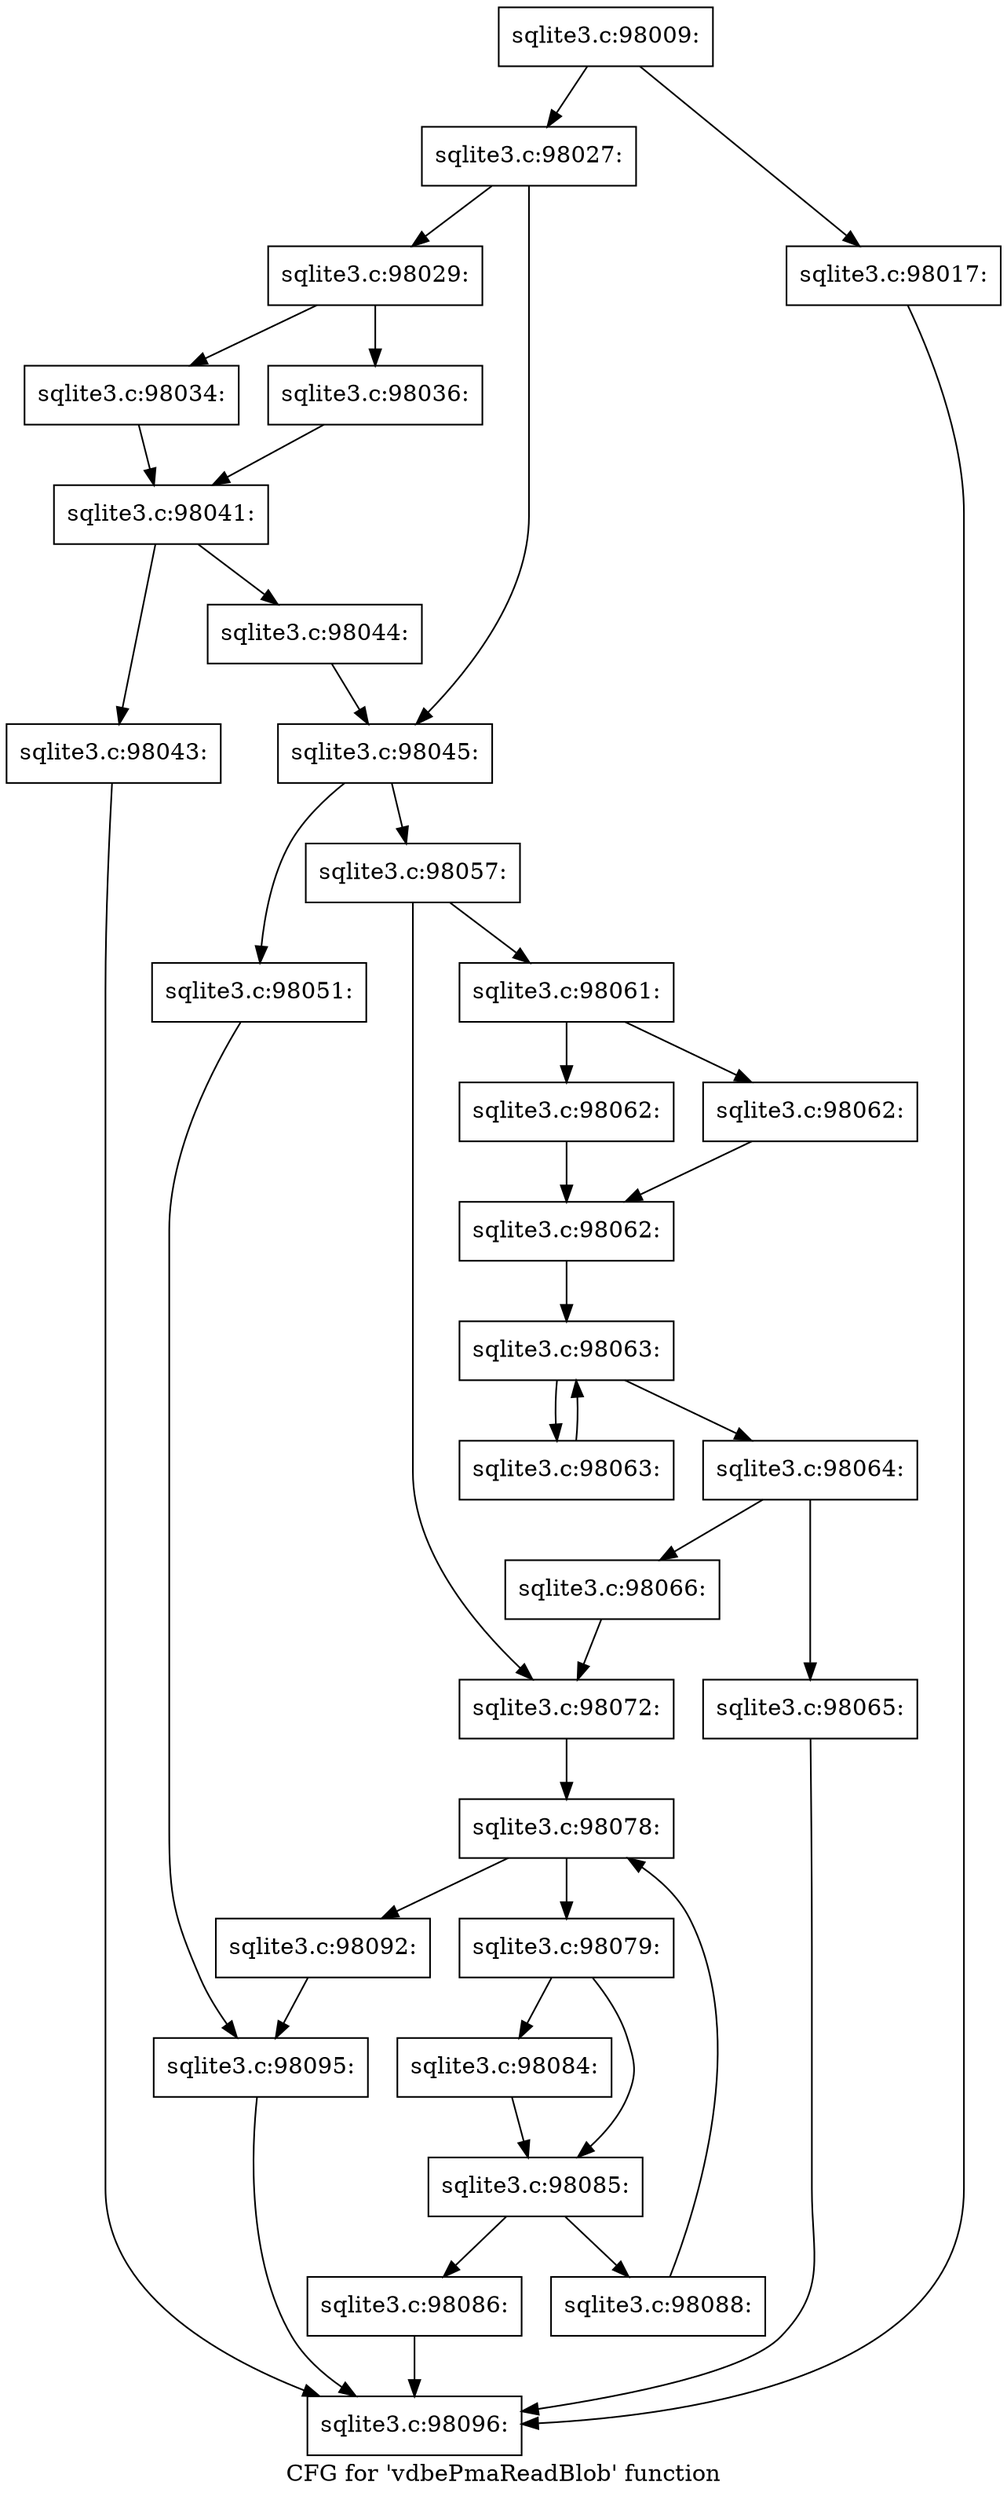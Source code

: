 digraph "CFG for 'vdbePmaReadBlob' function" {
	label="CFG for 'vdbePmaReadBlob' function";

	Node0x55c0f780aac0 [shape=record,label="{sqlite3.c:98009:}"];
	Node0x55c0f780aac0 -> Node0x55c0f7811e30;
	Node0x55c0f780aac0 -> Node0x55c0f7811e80;
	Node0x55c0f7811e30 [shape=record,label="{sqlite3.c:98017:}"];
	Node0x55c0f7811e30 -> Node0x55c0f780ab10;
	Node0x55c0f7811e80 [shape=record,label="{sqlite3.c:98027:}"];
	Node0x55c0f7811e80 -> Node0x55c0f7813540;
	Node0x55c0f7811e80 -> Node0x55c0f7813590;
	Node0x55c0f7813540 [shape=record,label="{sqlite3.c:98029:}"];
	Node0x55c0f7813540 -> Node0x55c0f7813f10;
	Node0x55c0f7813540 -> Node0x55c0f7813fb0;
	Node0x55c0f7813f10 [shape=record,label="{sqlite3.c:98034:}"];
	Node0x55c0f7813f10 -> Node0x55c0f7813f60;
	Node0x55c0f7813fb0 [shape=record,label="{sqlite3.c:98036:}"];
	Node0x55c0f7813fb0 -> Node0x55c0f7813f60;
	Node0x55c0f7813f60 [shape=record,label="{sqlite3.c:98041:}"];
	Node0x55c0f7813f60 -> Node0x55c0f7815ee0;
	Node0x55c0f7813f60 -> Node0x55c0f7815f30;
	Node0x55c0f7815ee0 [shape=record,label="{sqlite3.c:98043:}"];
	Node0x55c0f7815ee0 -> Node0x55c0f780ab10;
	Node0x55c0f7815f30 [shape=record,label="{sqlite3.c:98044:}"];
	Node0x55c0f7815f30 -> Node0x55c0f7813590;
	Node0x55c0f7813590 [shape=record,label="{sqlite3.c:98045:}"];
	Node0x55c0f7813590 -> Node0x55c0f78169b0;
	Node0x55c0f7813590 -> Node0x55c0f7816a50;
	Node0x55c0f78169b0 [shape=record,label="{sqlite3.c:98051:}"];
	Node0x55c0f78169b0 -> Node0x55c0f7816a00;
	Node0x55c0f7816a50 [shape=record,label="{sqlite3.c:98057:}"];
	Node0x55c0f7816a50 -> Node0x55c0f7817c60;
	Node0x55c0f7816a50 -> Node0x55c0f7817cb0;
	Node0x55c0f7817c60 [shape=record,label="{sqlite3.c:98061:}"];
	Node0x55c0f7817c60 -> Node0x55c0f7818790;
	Node0x55c0f7817c60 -> Node0x55c0f78187e0;
	Node0x55c0f7818790 [shape=record,label="{sqlite3.c:98062:}"];
	Node0x55c0f7818790 -> Node0x55c0f7818830;
	Node0x55c0f78187e0 [shape=record,label="{sqlite3.c:98062:}"];
	Node0x55c0f78187e0 -> Node0x55c0f7818830;
	Node0x55c0f7818830 [shape=record,label="{sqlite3.c:98062:}"];
	Node0x55c0f7818830 -> Node0x55c0f7819150;
	Node0x55c0f7819150 [shape=record,label="{sqlite3.c:98063:}"];
	Node0x55c0f7819150 -> Node0x55c0f78195e0;
	Node0x55c0f7819150 -> Node0x55c0f78192b0;
	Node0x55c0f78195e0 [shape=record,label="{sqlite3.c:98063:}"];
	Node0x55c0f78195e0 -> Node0x55c0f7819150;
	Node0x55c0f78192b0 [shape=record,label="{sqlite3.c:98064:}"];
	Node0x55c0f78192b0 -> Node0x55c0f7819f70;
	Node0x55c0f78192b0 -> Node0x55c0f7819f20;
	Node0x55c0f7819f20 [shape=record,label="{sqlite3.c:98065:}"];
	Node0x55c0f7819f20 -> Node0x55c0f780ab10;
	Node0x55c0f7819f70 [shape=record,label="{sqlite3.c:98066:}"];
	Node0x55c0f7819f70 -> Node0x55c0f7817cb0;
	Node0x55c0f7817cb0 [shape=record,label="{sqlite3.c:98072:}"];
	Node0x55c0f7817cb0 -> Node0x55c0f781b9f0;
	Node0x55c0f781b9f0 [shape=record,label="{sqlite3.c:98078:}"];
	Node0x55c0f781b9f0 -> Node0x55c0f781bda0;
	Node0x55c0f781b9f0 -> Node0x55c0f781bb50;
	Node0x55c0f781bda0 [shape=record,label="{sqlite3.c:98079:}"];
	Node0x55c0f781bda0 -> Node0x55c0f781c9a0;
	Node0x55c0f781bda0 -> Node0x55c0f781c9f0;
	Node0x55c0f781c9a0 [shape=record,label="{sqlite3.c:98084:}"];
	Node0x55c0f781c9a0 -> Node0x55c0f781c9f0;
	Node0x55c0f781c9f0 [shape=record,label="{sqlite3.c:98085:}"];
	Node0x55c0f781c9f0 -> Node0x55c0f781d620;
	Node0x55c0f781c9f0 -> Node0x55c0f781d670;
	Node0x55c0f781d620 [shape=record,label="{sqlite3.c:98086:}"];
	Node0x55c0f781d620 -> Node0x55c0f780ab10;
	Node0x55c0f781d670 [shape=record,label="{sqlite3.c:98088:}"];
	Node0x55c0f781d670 -> Node0x55c0f781b9f0;
	Node0x55c0f781bb50 [shape=record,label="{sqlite3.c:98092:}"];
	Node0x55c0f781bb50 -> Node0x55c0f7816a00;
	Node0x55c0f7816a00 [shape=record,label="{sqlite3.c:98095:}"];
	Node0x55c0f7816a00 -> Node0x55c0f780ab10;
	Node0x55c0f780ab10 [shape=record,label="{sqlite3.c:98096:}"];
}

